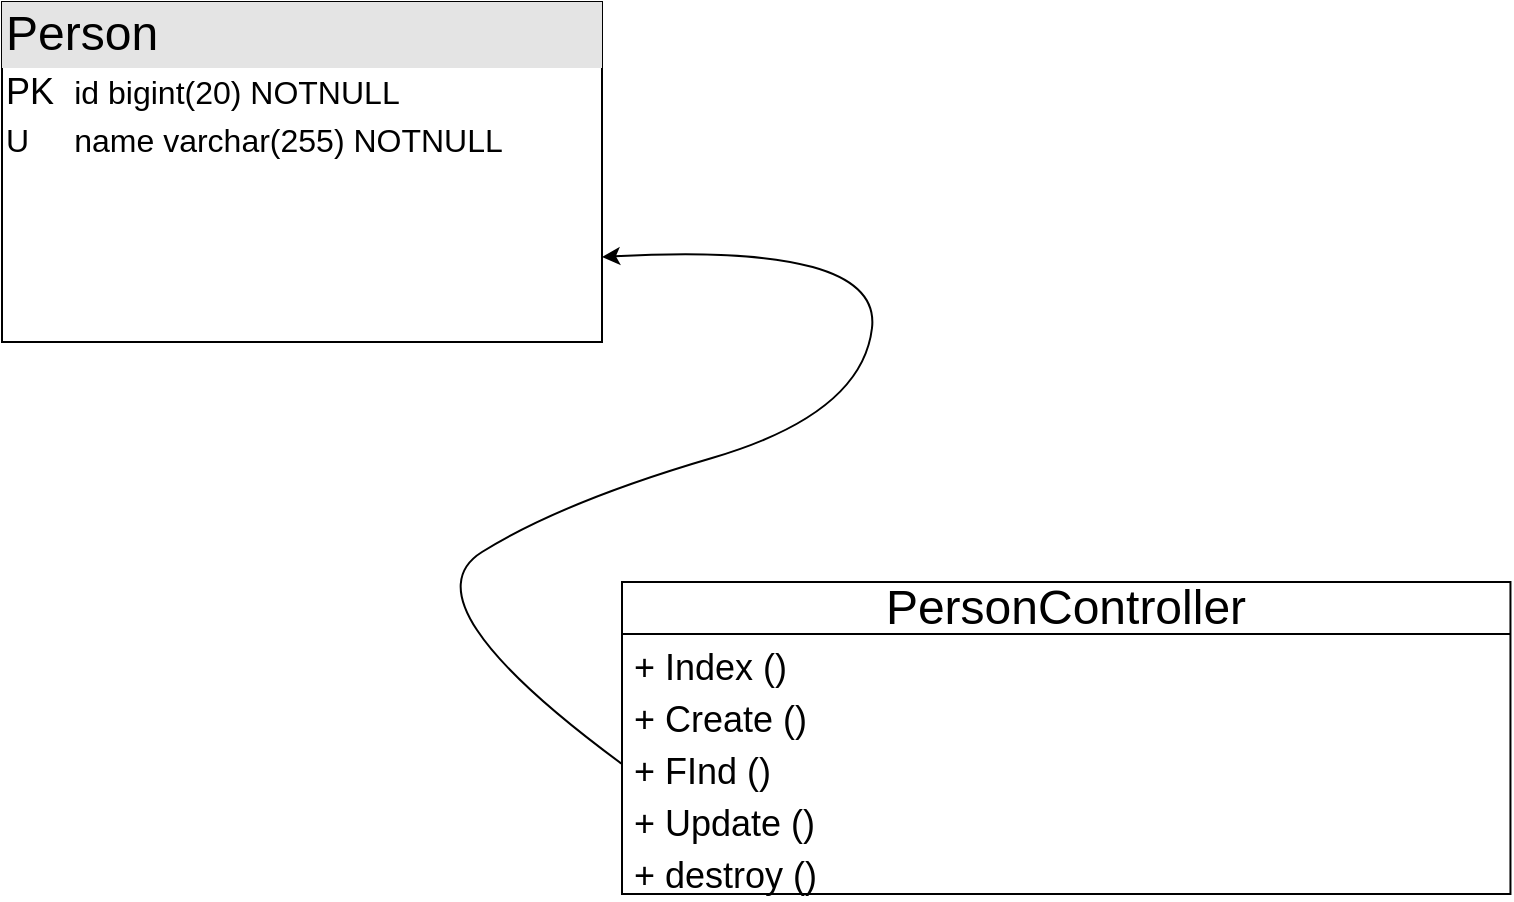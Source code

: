 <mxfile version="21.7.4" type="github">
  <diagram name="Page-1" id="c4acf3e9-155e-7222-9cf6-157b1a14988f">
    <mxGraphModel dx="1120" dy="516" grid="1" gridSize="10" guides="1" tooltips="1" connect="1" arrows="1" fold="1" page="1" pageScale="1" pageWidth="850" pageHeight="1100" background="none" math="0" shadow="0">
      <root>
        <mxCell id="0" />
        <mxCell id="1" parent="0" />
        <mxCell id="KOH9cIi894yx0-R4t6Mn-4" value="&lt;div style=&quot;box-sizing:border-box;width:100%;background:#e4e4e4;padding:2px;&quot;&gt;&lt;font style=&quot;font-size: 24px;&quot;&gt;Person&lt;/font&gt;&lt;/div&gt;&lt;table style=&quot;width: 100%;&quot; cellpadding=&quot;2&quot; cellspacing=&quot;0&quot;&gt;&lt;tbody&gt;&lt;tr&gt;&lt;td&gt;&lt;font style=&quot;font-size: 18px;&quot;&gt;PK&lt;/font&gt;&lt;/td&gt;&lt;td&gt;&lt;font size=&quot;3&quot;&gt;id bigint(20) NOTNULL&lt;/font&gt;&lt;/td&gt;&lt;/tr&gt;&lt;tr&gt;&lt;td&gt;&lt;font size=&quot;3&quot;&gt;U&lt;/font&gt;&lt;/td&gt;&lt;td&gt;&lt;font size=&quot;3&quot;&gt;name varchar(255) NOTNULL&lt;/font&gt;&lt;/td&gt;&lt;/tr&gt;&lt;tr&gt;&lt;td&gt;&lt;/td&gt;&lt;td&gt;&lt;font size=&quot;3&quot;&gt;&lt;br&gt;&lt;/font&gt;&lt;/td&gt;&lt;/tr&gt;&lt;/tbody&gt;&lt;/table&gt;" style="verticalAlign=top;align=left;overflow=fill;html=1;whiteSpace=wrap;" parent="1" vertex="1">
          <mxGeometry x="70" y="260" width="300" height="170" as="geometry" />
        </mxCell>
        <mxCell id="KOH9cIi894yx0-R4t6Mn-5" value="&lt;font style=&quot;font-size: 24px;&quot;&gt;PersonController&lt;/font&gt;" style="swimlane;fontStyle=0;childLayout=stackLayout;horizontal=1;startSize=26;fillColor=none;horizontalStack=0;resizeParent=1;resizeParentMax=0;resizeLast=0;collapsible=1;marginBottom=0;whiteSpace=wrap;html=1;" parent="1" vertex="1">
          <mxGeometry x="380" y="550" width="444.23" height="156" as="geometry" />
        </mxCell>
        <mxCell id="KOH9cIi894yx0-R4t6Mn-6" value="&lt;font style=&quot;font-size: 18px;&quot;&gt;+ Index ()&lt;/font&gt;" style="text;strokeColor=none;fillColor=none;align=left;verticalAlign=top;spacingLeft=4;spacingRight=4;overflow=hidden;rotatable=0;points=[[0,0.5],[1,0.5]];portConstraint=eastwest;whiteSpace=wrap;html=1;" parent="KOH9cIi894yx0-R4t6Mn-5" vertex="1">
          <mxGeometry y="26" width="444.23" height="26" as="geometry" />
        </mxCell>
        <mxCell id="KOH9cIi894yx0-R4t6Mn-14" value="&lt;font style=&quot;font-size: 18px;&quot;&gt;+ Create ()&lt;/font&gt;" style="text;strokeColor=none;fillColor=none;align=left;verticalAlign=top;spacingLeft=4;spacingRight=4;overflow=hidden;rotatable=0;points=[[0,0.5],[1,0.5]];portConstraint=eastwest;whiteSpace=wrap;html=1;" parent="KOH9cIi894yx0-R4t6Mn-5" vertex="1">
          <mxGeometry y="52" width="444.23" height="26" as="geometry" />
        </mxCell>
        <mxCell id="KOH9cIi894yx0-R4t6Mn-9" value="&lt;font style=&quot;font-size: 18px;&quot;&gt;+ FInd ()&lt;/font&gt;" style="text;strokeColor=none;fillColor=none;align=left;verticalAlign=top;spacingLeft=4;spacingRight=4;overflow=hidden;rotatable=0;points=[[0,0.5],[1,0.5]];portConstraint=eastwest;whiteSpace=wrap;html=1;" parent="KOH9cIi894yx0-R4t6Mn-5" vertex="1">
          <mxGeometry y="78" width="444.23" height="26" as="geometry" />
        </mxCell>
        <mxCell id="KOH9cIi894yx0-R4t6Mn-10" value="&lt;font style=&quot;font-size: 18px;&quot;&gt;+ Update ()&lt;/font&gt;" style="text;strokeColor=none;fillColor=none;align=left;verticalAlign=top;spacingLeft=4;spacingRight=4;overflow=hidden;rotatable=0;points=[[0,0.5],[1,0.5]];portConstraint=eastwest;whiteSpace=wrap;html=1;" parent="KOH9cIi894yx0-R4t6Mn-5" vertex="1">
          <mxGeometry y="104" width="444.23" height="26" as="geometry" />
        </mxCell>
        <mxCell id="KOH9cIi894yx0-R4t6Mn-11" value="&lt;font style=&quot;font-size: 18px;&quot;&gt;+ destroy ()&lt;/font&gt;" style="text;strokeColor=none;fillColor=none;align=left;verticalAlign=top;spacingLeft=4;spacingRight=4;overflow=hidden;rotatable=0;points=[[0,0.5],[1,0.5]];portConstraint=eastwest;whiteSpace=wrap;html=1;" parent="KOH9cIi894yx0-R4t6Mn-5" vertex="1">
          <mxGeometry y="130" width="444.23" height="26" as="geometry" />
        </mxCell>
        <mxCell id="KOH9cIi894yx0-R4t6Mn-13" value="" style="curved=1;endArrow=classic;html=1;rounded=0;entryX=1;entryY=0.75;entryDx=0;entryDy=0;exitX=0;exitY=0.5;exitDx=0;exitDy=0;" parent="1" source="KOH9cIi894yx0-R4t6Mn-9" target="KOH9cIi894yx0-R4t6Mn-4" edge="1">
          <mxGeometry width="50" height="50" relative="1" as="geometry">
            <mxPoint x="110" y="490" as="sourcePoint" />
            <mxPoint x="460" y="466" as="targetPoint" />
            <Array as="points">
              <mxPoint x="270" y="560" />
              <mxPoint x="350" y="510" />
              <mxPoint x="500" y="466" />
              <mxPoint x="510" y="380" />
            </Array>
          </mxGeometry>
        </mxCell>
      </root>
    </mxGraphModel>
  </diagram>
</mxfile>
